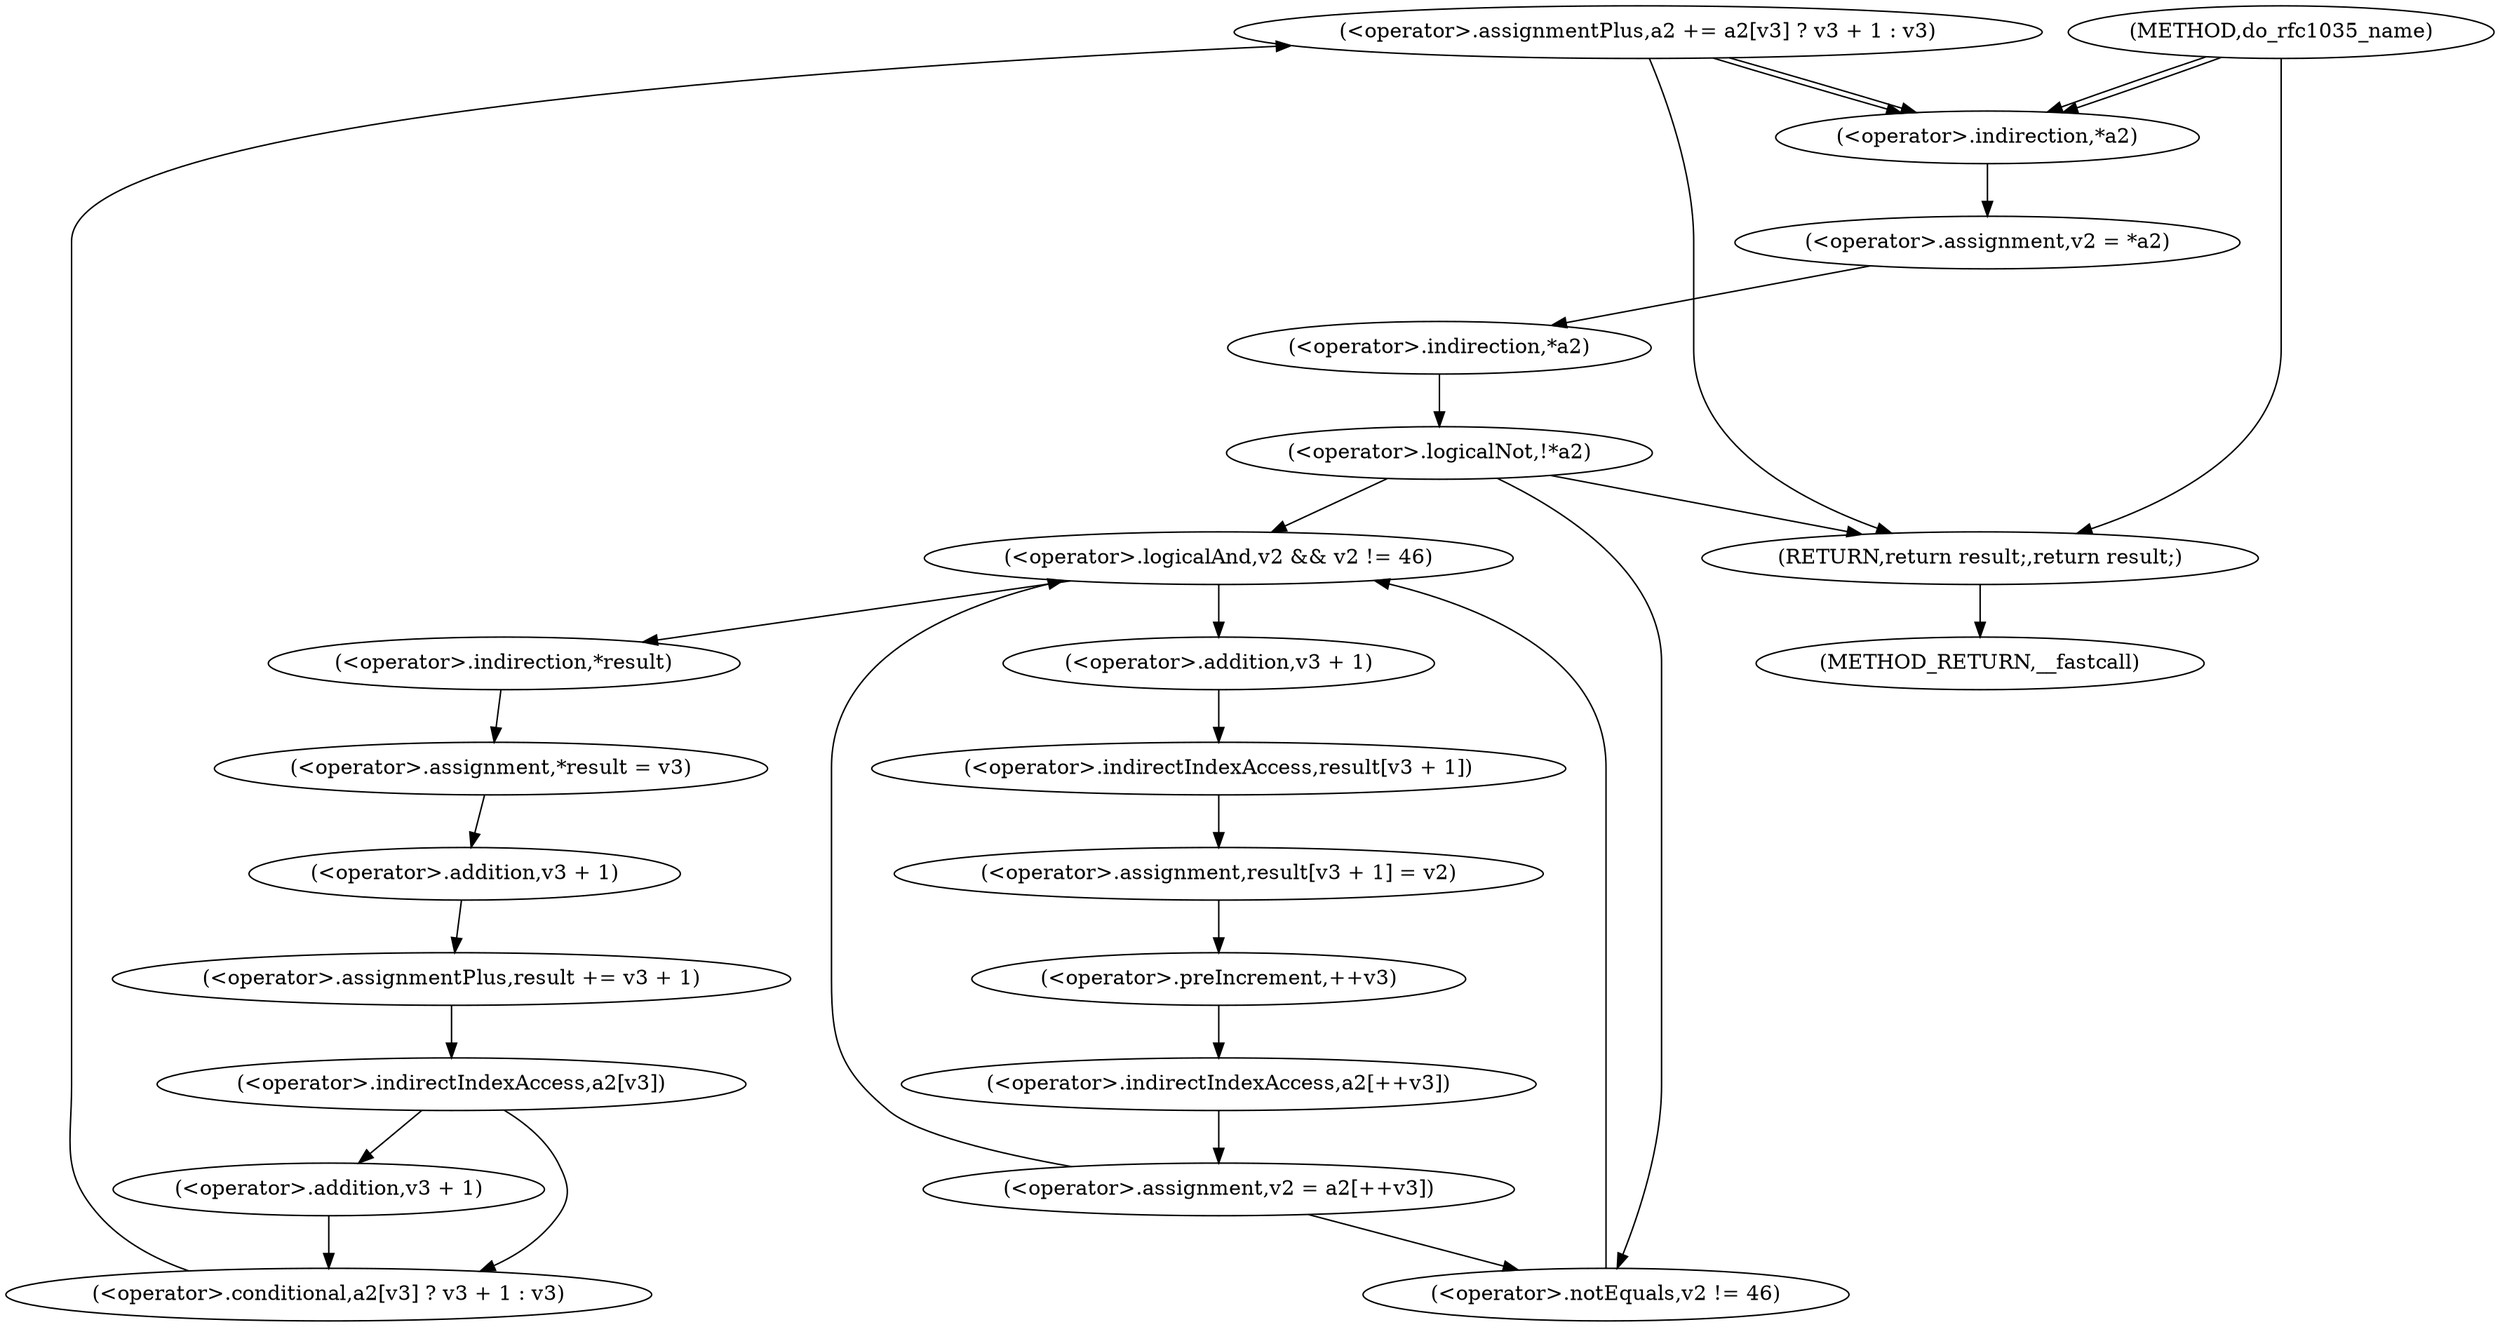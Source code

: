 digraph do_rfc1035_name {  
"1000111" [label = "(<operator>.assignmentPlus,a2 += a2[v3] ? v3 + 1 : v3)" ]
"1000113" [label = "(<operator>.conditional,a2[v3] ? v3 + 1 : v3)" ]
"1000114" [label = "(<operator>.indirectIndexAccess,a2[v3])" ]
"1000117" [label = "(<operator>.addition,v3 + 1)" ]
"1000122" [label = "(<operator>.assignment,v2 = *a2)" ]
"1000124" [label = "(<operator>.indirection,*a2)" ]
"1000127" [label = "(<operator>.logicalNot,!*a2)" ]
"1000128" [label = "(<operator>.indirection,*a2)" ]
"1000133" [label = "(<operator>.logicalAnd,v2 && v2 != 46)" ]
"1000135" [label = "(<operator>.notEquals,v2 != 46)" ]
"1000139" [label = "(<operator>.assignment,result[v3 + 1] = v2)" ]
"1000140" [label = "(<operator>.indirectIndexAccess,result[v3 + 1])" ]
"1000142" [label = "(<operator>.addition,v3 + 1)" ]
"1000146" [label = "(<operator>.assignment,v2 = a2[++v3])" ]
"1000148" [label = "(<operator>.indirectIndexAccess,a2[++v3])" ]
"1000150" [label = "(<operator>.preIncrement,++v3)" ]
"1000152" [label = "(<operator>.assignment,*result = v3)" ]
"1000153" [label = "(<operator>.indirection,*result)" ]
"1000156" [label = "(<operator>.assignmentPlus,result += v3 + 1)" ]
"1000158" [label = "(<operator>.addition,v3 + 1)" ]
"1000161" [label = "(RETURN,return result;,return result;)" ]
"1000103" [label = "(METHOD,do_rfc1035_name)" ]
"1000163" [label = "(METHOD_RETURN,__fastcall)" ]
  "1000111" -> "1000124" 
  "1000111" -> "1000124" 
  "1000111" -> "1000161" 
  "1000113" -> "1000111" 
  "1000114" -> "1000117" 
  "1000114" -> "1000113" 
  "1000117" -> "1000113" 
  "1000122" -> "1000128" 
  "1000124" -> "1000122" 
  "1000127" -> "1000161" 
  "1000127" -> "1000133" 
  "1000127" -> "1000135" 
  "1000128" -> "1000127" 
  "1000133" -> "1000142" 
  "1000133" -> "1000153" 
  "1000135" -> "1000133" 
  "1000139" -> "1000150" 
  "1000140" -> "1000139" 
  "1000142" -> "1000140" 
  "1000146" -> "1000133" 
  "1000146" -> "1000135" 
  "1000148" -> "1000146" 
  "1000150" -> "1000148" 
  "1000152" -> "1000158" 
  "1000153" -> "1000152" 
  "1000156" -> "1000114" 
  "1000158" -> "1000156" 
  "1000161" -> "1000163" 
  "1000103" -> "1000124" 
  "1000103" -> "1000124" 
  "1000103" -> "1000161" 
}
